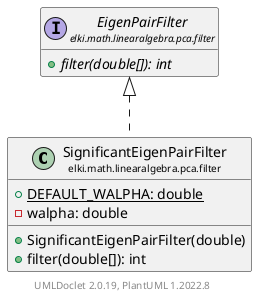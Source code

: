 @startuml
    remove .*\.(Instance|Par|Parameterizer|Factory)$
    set namespaceSeparator none
    hide empty fields
    hide empty methods

    class "<size:14>SignificantEigenPairFilter\n<size:10>elki.math.linearalgebra.pca.filter" as elki.math.linearalgebra.pca.filter.SignificantEigenPairFilter [[SignificantEigenPairFilter.html]] {
        {static} +DEFAULT_WALPHA: double
        -walpha: double
        +SignificantEigenPairFilter(double)
        +filter(double[]): int
    }

    interface "<size:14>EigenPairFilter\n<size:10>elki.math.linearalgebra.pca.filter" as elki.math.linearalgebra.pca.filter.EigenPairFilter [[EigenPairFilter.html]] {
        {abstract} +filter(double[]): int
    }
    class "<size:14>SignificantEigenPairFilter.Par\n<size:10>elki.math.linearalgebra.pca.filter" as elki.math.linearalgebra.pca.filter.SignificantEigenPairFilter.Par [[SignificantEigenPairFilter.Par.html]]

    elki.math.linearalgebra.pca.filter.EigenPairFilter <|.. elki.math.linearalgebra.pca.filter.SignificantEigenPairFilter
    elki.math.linearalgebra.pca.filter.SignificantEigenPairFilter +-- elki.math.linearalgebra.pca.filter.SignificantEigenPairFilter.Par

    center footer UMLDoclet 2.0.19, PlantUML 1.2022.8
@enduml
